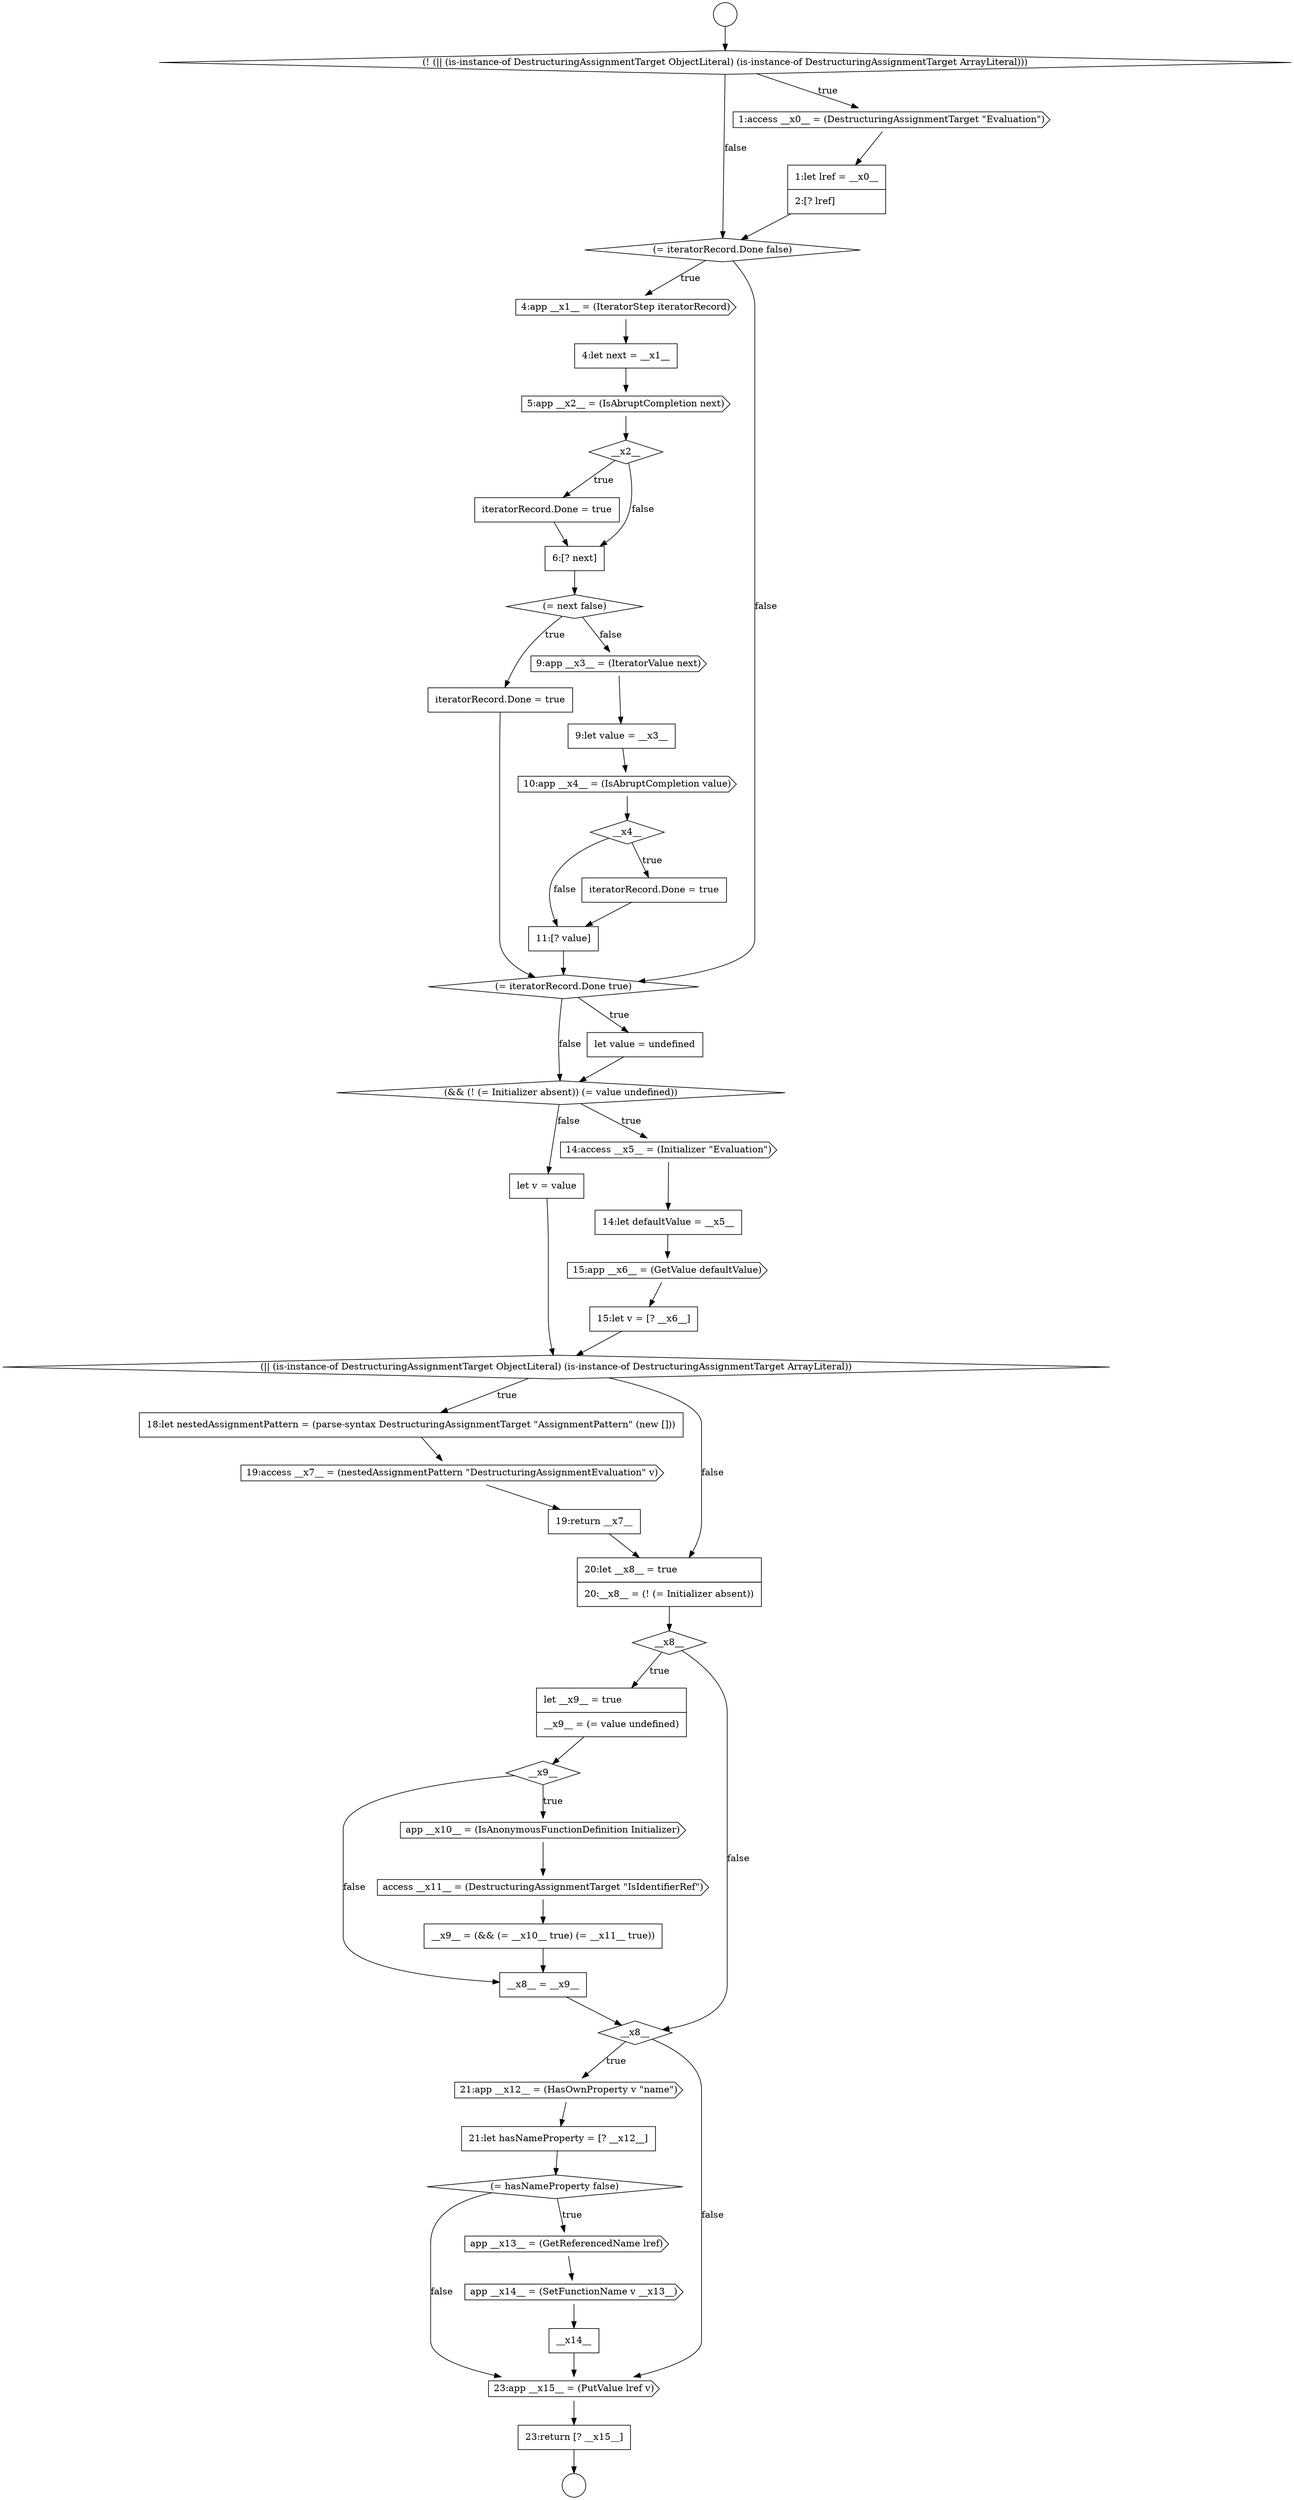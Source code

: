 digraph {
  node5320 [shape=none, margin=0, label=<<font color="black">
    <table border="0" cellborder="1" cellspacing="0" cellpadding="10">
      <tr><td align="left">23:return [? __x15__]</td></tr>
    </table>
  </font>> color="black" fillcolor="white" style=filled]
  node5301 [shape=none, margin=0, label=<<font color="black">
    <table border="0" cellborder="1" cellspacing="0" cellpadding="10">
      <tr><td align="left">18:let nestedAssignmentPattern = (parse-syntax DestructuringAssignmentTarget &quot;AssignmentPattern&quot; (new []))</td></tr>
    </table>
  </font>> color="black" fillcolor="white" style=filled]
  node5311 [shape=none, margin=0, label=<<font color="black">
    <table border="0" cellborder="1" cellspacing="0" cellpadding="10">
      <tr><td align="left">__x8__ = __x9__</td></tr>
    </table>
  </font>> color="black" fillcolor="white" style=filled]
  node5296 [shape=none, margin=0, label=<<font color="black">
    <table border="0" cellborder="1" cellspacing="0" cellpadding="10">
      <tr><td align="left">14:let defaultValue = __x5__</td></tr>
    </table>
  </font>> color="black" fillcolor="white" style=filled]
  node5313 [shape=cds, label=<<font color="black">21:app __x12__ = (HasOwnProperty v &quot;name&quot;)</font>> color="black" fillcolor="white" style=filled]
  node5278 [shape=cds, label=<<font color="black">4:app __x1__ = (IteratorStep iteratorRecord)</font>> color="black" fillcolor="white" style=filled]
  node5303 [shape=none, margin=0, label=<<font color="black">
    <table border="0" cellborder="1" cellspacing="0" cellpadding="10">
      <tr><td align="left">19:return __x7__</td></tr>
    </table>
  </font>> color="black" fillcolor="white" style=filled]
  node5299 [shape=none, margin=0, label=<<font color="black">
    <table border="0" cellborder="1" cellspacing="0" cellpadding="10">
      <tr><td align="left">let v = value</td></tr>
    </table>
  </font>> color="black" fillcolor="white" style=filled]
  node5294 [shape=diamond, label=<<font color="black">(&amp;&amp; (! (= Initializer absent)) (= value undefined))</font>> color="black" fillcolor="white" style=filled]
  node5319 [shape=cds, label=<<font color="black">23:app __x15__ = (PutValue lref v)</font>> color="black" fillcolor="white" style=filled]
  node5308 [shape=cds, label=<<font color="black">app __x10__ = (IsAnonymousFunctionDefinition Initializer)</font>> color="black" fillcolor="white" style=filled]
  node5292 [shape=diamond, label=<<font color="black">(= iteratorRecord.Done true)</font>> color="black" fillcolor="white" style=filled]
  node5297 [shape=cds, label=<<font color="black">15:app __x6__ = (GetValue defaultValue)</font>> color="black" fillcolor="white" style=filled]
  node5288 [shape=cds, label=<<font color="black">10:app __x4__ = (IsAbruptCompletion value)</font>> color="black" fillcolor="white" style=filled]
  node5316 [shape=cds, label=<<font color="black">app __x13__ = (GetReferencedName lref)</font>> color="black" fillcolor="white" style=filled]
  node5306 [shape=none, margin=0, label=<<font color="black">
    <table border="0" cellborder="1" cellspacing="0" cellpadding="10">
      <tr><td align="left">let __x9__ = true</td></tr>
      <tr><td align="left">__x9__ = (= value undefined)</td></tr>
    </table>
  </font>> color="black" fillcolor="white" style=filled]
  node5284 [shape=diamond, label=<<font color="black">(= next false)</font>> color="black" fillcolor="white" style=filled]
  node5274 [shape=diamond, label=<<font color="black">(! (|| (is-instance-of DestructuringAssignmentTarget ObjectLiteral) (is-instance-of DestructuringAssignmentTarget ArrayLiteral)))</font>> color="black" fillcolor="white" style=filled]
  node5289 [shape=diamond, label=<<font color="black">__x4__</font>> color="black" fillcolor="white" style=filled]
  node5279 [shape=none, margin=0, label=<<font color="black">
    <table border="0" cellborder="1" cellspacing="0" cellpadding="10">
      <tr><td align="left">4:let next = __x1__</td></tr>
    </table>
  </font>> color="black" fillcolor="white" style=filled]
  node5298 [shape=none, margin=0, label=<<font color="black">
    <table border="0" cellborder="1" cellspacing="0" cellpadding="10">
      <tr><td align="left">15:let v = [? __x6__]</td></tr>
    </table>
  </font>> color="black" fillcolor="white" style=filled]
  node5291 [shape=none, margin=0, label=<<font color="black">
    <table border="0" cellborder="1" cellspacing="0" cellpadding="10">
      <tr><td align="left">11:[? value]</td></tr>
    </table>
  </font>> color="black" fillcolor="white" style=filled]
  node5281 [shape=diamond, label=<<font color="black">__x2__</font>> color="black" fillcolor="white" style=filled]
  node5302 [shape=cds, label=<<font color="black">19:access __x7__ = (nestedAssignmentPattern &quot;DestructuringAssignmentEvaluation&quot; v)</font>> color="black" fillcolor="white" style=filled]
  node5285 [shape=none, margin=0, label=<<font color="black">
    <table border="0" cellborder="1" cellspacing="0" cellpadding="10">
      <tr><td align="left">iteratorRecord.Done = true</td></tr>
    </table>
  </font>> color="black" fillcolor="white" style=filled]
  node5305 [shape=diamond, label=<<font color="black">__x8__</font>> color="black" fillcolor="white" style=filled]
  node5317 [shape=cds, label=<<font color="black">app __x14__ = (SetFunctionName v __x13__)</font>> color="black" fillcolor="white" style=filled]
  node5273 [shape=circle label=" " color="black" fillcolor="white" style=filled]
  node5310 [shape=none, margin=0, label=<<font color="black">
    <table border="0" cellborder="1" cellspacing="0" cellpadding="10">
      <tr><td align="left">__x9__ = (&amp;&amp; (= __x10__ true) (= __x11__ true))</td></tr>
    </table>
  </font>> color="black" fillcolor="white" style=filled]
  node5295 [shape=cds, label=<<font color="black">14:access __x5__ = (Initializer &quot;Evaluation&quot;)</font>> color="black" fillcolor="white" style=filled]
  node5282 [shape=none, margin=0, label=<<font color="black">
    <table border="0" cellborder="1" cellspacing="0" cellpadding="10">
      <tr><td align="left">iteratorRecord.Done = true</td></tr>
    </table>
  </font>> color="black" fillcolor="white" style=filled]
  node5314 [shape=none, margin=0, label=<<font color="black">
    <table border="0" cellborder="1" cellspacing="0" cellpadding="10">
      <tr><td align="left">21:let hasNameProperty = [? __x12__]</td></tr>
    </table>
  </font>> color="black" fillcolor="white" style=filled]
  node5286 [shape=cds, label=<<font color="black">9:app __x3__ = (IteratorValue next)</font>> color="black" fillcolor="white" style=filled]
  node5318 [shape=none, margin=0, label=<<font color="black">
    <table border="0" cellborder="1" cellspacing="0" cellpadding="10">
      <tr><td align="left">__x14__</td></tr>
    </table>
  </font>> color="black" fillcolor="white" style=filled]
  node5276 [shape=none, margin=0, label=<<font color="black">
    <table border="0" cellborder="1" cellspacing="0" cellpadding="10">
      <tr><td align="left">1:let lref = __x0__</td></tr>
      <tr><td align="left">2:[? lref]</td></tr>
    </table>
  </font>> color="black" fillcolor="white" style=filled]
  node5309 [shape=cds, label=<<font color="black">access __x11__ = (DestructuringAssignmentTarget &quot;IsIdentifierRef&quot;)</font>> color="black" fillcolor="white" style=filled]
  node5277 [shape=diamond, label=<<font color="black">(= iteratorRecord.Done false)</font>> color="black" fillcolor="white" style=filled]
  node5315 [shape=diamond, label=<<font color="black">(= hasNameProperty false)</font>> color="black" fillcolor="white" style=filled]
  node5272 [shape=circle label=" " color="black" fillcolor="white" style=filled]
  node5304 [shape=none, margin=0, label=<<font color="black">
    <table border="0" cellborder="1" cellspacing="0" cellpadding="10">
      <tr><td align="left">20:let __x8__ = true</td></tr>
      <tr><td align="left">20:__x8__ = (! (= Initializer absent))</td></tr>
    </table>
  </font>> color="black" fillcolor="white" style=filled]
  node5287 [shape=none, margin=0, label=<<font color="black">
    <table border="0" cellborder="1" cellspacing="0" cellpadding="10">
      <tr><td align="left">9:let value = __x3__</td></tr>
    </table>
  </font>> color="black" fillcolor="white" style=filled]
  node5300 [shape=diamond, label=<<font color="black">(|| (is-instance-of DestructuringAssignmentTarget ObjectLiteral) (is-instance-of DestructuringAssignmentTarget ArrayLiteral))</font>> color="black" fillcolor="white" style=filled]
  node5290 [shape=none, margin=0, label=<<font color="black">
    <table border="0" cellborder="1" cellspacing="0" cellpadding="10">
      <tr><td align="left">iteratorRecord.Done = true</td></tr>
    </table>
  </font>> color="black" fillcolor="white" style=filled]
  node5283 [shape=none, margin=0, label=<<font color="black">
    <table border="0" cellborder="1" cellspacing="0" cellpadding="10">
      <tr><td align="left">6:[? next]</td></tr>
    </table>
  </font>> color="black" fillcolor="white" style=filled]
  node5275 [shape=cds, label=<<font color="black">1:access __x0__ = (DestructuringAssignmentTarget &quot;Evaluation&quot;)</font>> color="black" fillcolor="white" style=filled]
  node5280 [shape=cds, label=<<font color="black">5:app __x2__ = (IsAbruptCompletion next)</font>> color="black" fillcolor="white" style=filled]
  node5293 [shape=none, margin=0, label=<<font color="black">
    <table border="0" cellborder="1" cellspacing="0" cellpadding="10">
      <tr><td align="left">let value = undefined</td></tr>
    </table>
  </font>> color="black" fillcolor="white" style=filled]
  node5307 [shape=diamond, label=<<font color="black">__x9__</font>> color="black" fillcolor="white" style=filled]
  node5312 [shape=diamond, label=<<font color="black">__x8__</font>> color="black" fillcolor="white" style=filled]
  node5286 -> node5287 [ color="black"]
  node5316 -> node5317 [ color="black"]
  node5309 -> node5310 [ color="black"]
  node5291 -> node5292 [ color="black"]
  node5319 -> node5320 [ color="black"]
  node5276 -> node5277 [ color="black"]
  node5278 -> node5279 [ color="black"]
  node5280 -> node5281 [ color="black"]
  node5315 -> node5316 [label=<<font color="black">true</font>> color="black"]
  node5315 -> node5319 [label=<<font color="black">false</font>> color="black"]
  node5289 -> node5290 [label=<<font color="black">true</font>> color="black"]
  node5289 -> node5291 [label=<<font color="black">false</font>> color="black"]
  node5274 -> node5275 [label=<<font color="black">true</font>> color="black"]
  node5274 -> node5277 [label=<<font color="black">false</font>> color="black"]
  node5318 -> node5319 [ color="black"]
  node5303 -> node5304 [ color="black"]
  node5313 -> node5314 [ color="black"]
  node5310 -> node5311 [ color="black"]
  node5304 -> node5305 [ color="black"]
  node5306 -> node5307 [ color="black"]
  node5314 -> node5315 [ color="black"]
  node5307 -> node5308 [label=<<font color="black">true</font>> color="black"]
  node5307 -> node5311 [label=<<font color="black">false</font>> color="black"]
  node5300 -> node5301 [label=<<font color="black">true</font>> color="black"]
  node5300 -> node5304 [label=<<font color="black">false</font>> color="black"]
  node5290 -> node5291 [ color="black"]
  node5277 -> node5278 [label=<<font color="black">true</font>> color="black"]
  node5277 -> node5292 [label=<<font color="black">false</font>> color="black"]
  node5297 -> node5298 [ color="black"]
  node5294 -> node5295 [label=<<font color="black">true</font>> color="black"]
  node5294 -> node5299 [label=<<font color="black">false</font>> color="black"]
  node5293 -> node5294 [ color="black"]
  node5272 -> node5274 [ color="black"]
  node5283 -> node5284 [ color="black"]
  node5299 -> node5300 [ color="black"]
  node5295 -> node5296 [ color="black"]
  node5279 -> node5280 [ color="black"]
  node5305 -> node5306 [label=<<font color="black">true</font>> color="black"]
  node5305 -> node5312 [label=<<font color="black">false</font>> color="black"]
  node5287 -> node5288 [ color="black"]
  node5284 -> node5285 [label=<<font color="black">true</font>> color="black"]
  node5284 -> node5286 [label=<<font color="black">false</font>> color="black"]
  node5301 -> node5302 [ color="black"]
  node5302 -> node5303 [ color="black"]
  node5288 -> node5289 [ color="black"]
  node5320 -> node5273 [ color="black"]
  node5292 -> node5293 [label=<<font color="black">true</font>> color="black"]
  node5292 -> node5294 [label=<<font color="black">false</font>> color="black"]
  node5285 -> node5292 [ color="black"]
  node5312 -> node5313 [label=<<font color="black">true</font>> color="black"]
  node5312 -> node5319 [label=<<font color="black">false</font>> color="black"]
  node5296 -> node5297 [ color="black"]
  node5298 -> node5300 [ color="black"]
  node5275 -> node5276 [ color="black"]
  node5308 -> node5309 [ color="black"]
  node5317 -> node5318 [ color="black"]
  node5311 -> node5312 [ color="black"]
  node5281 -> node5282 [label=<<font color="black">true</font>> color="black"]
  node5281 -> node5283 [label=<<font color="black">false</font>> color="black"]
  node5282 -> node5283 [ color="black"]
}

